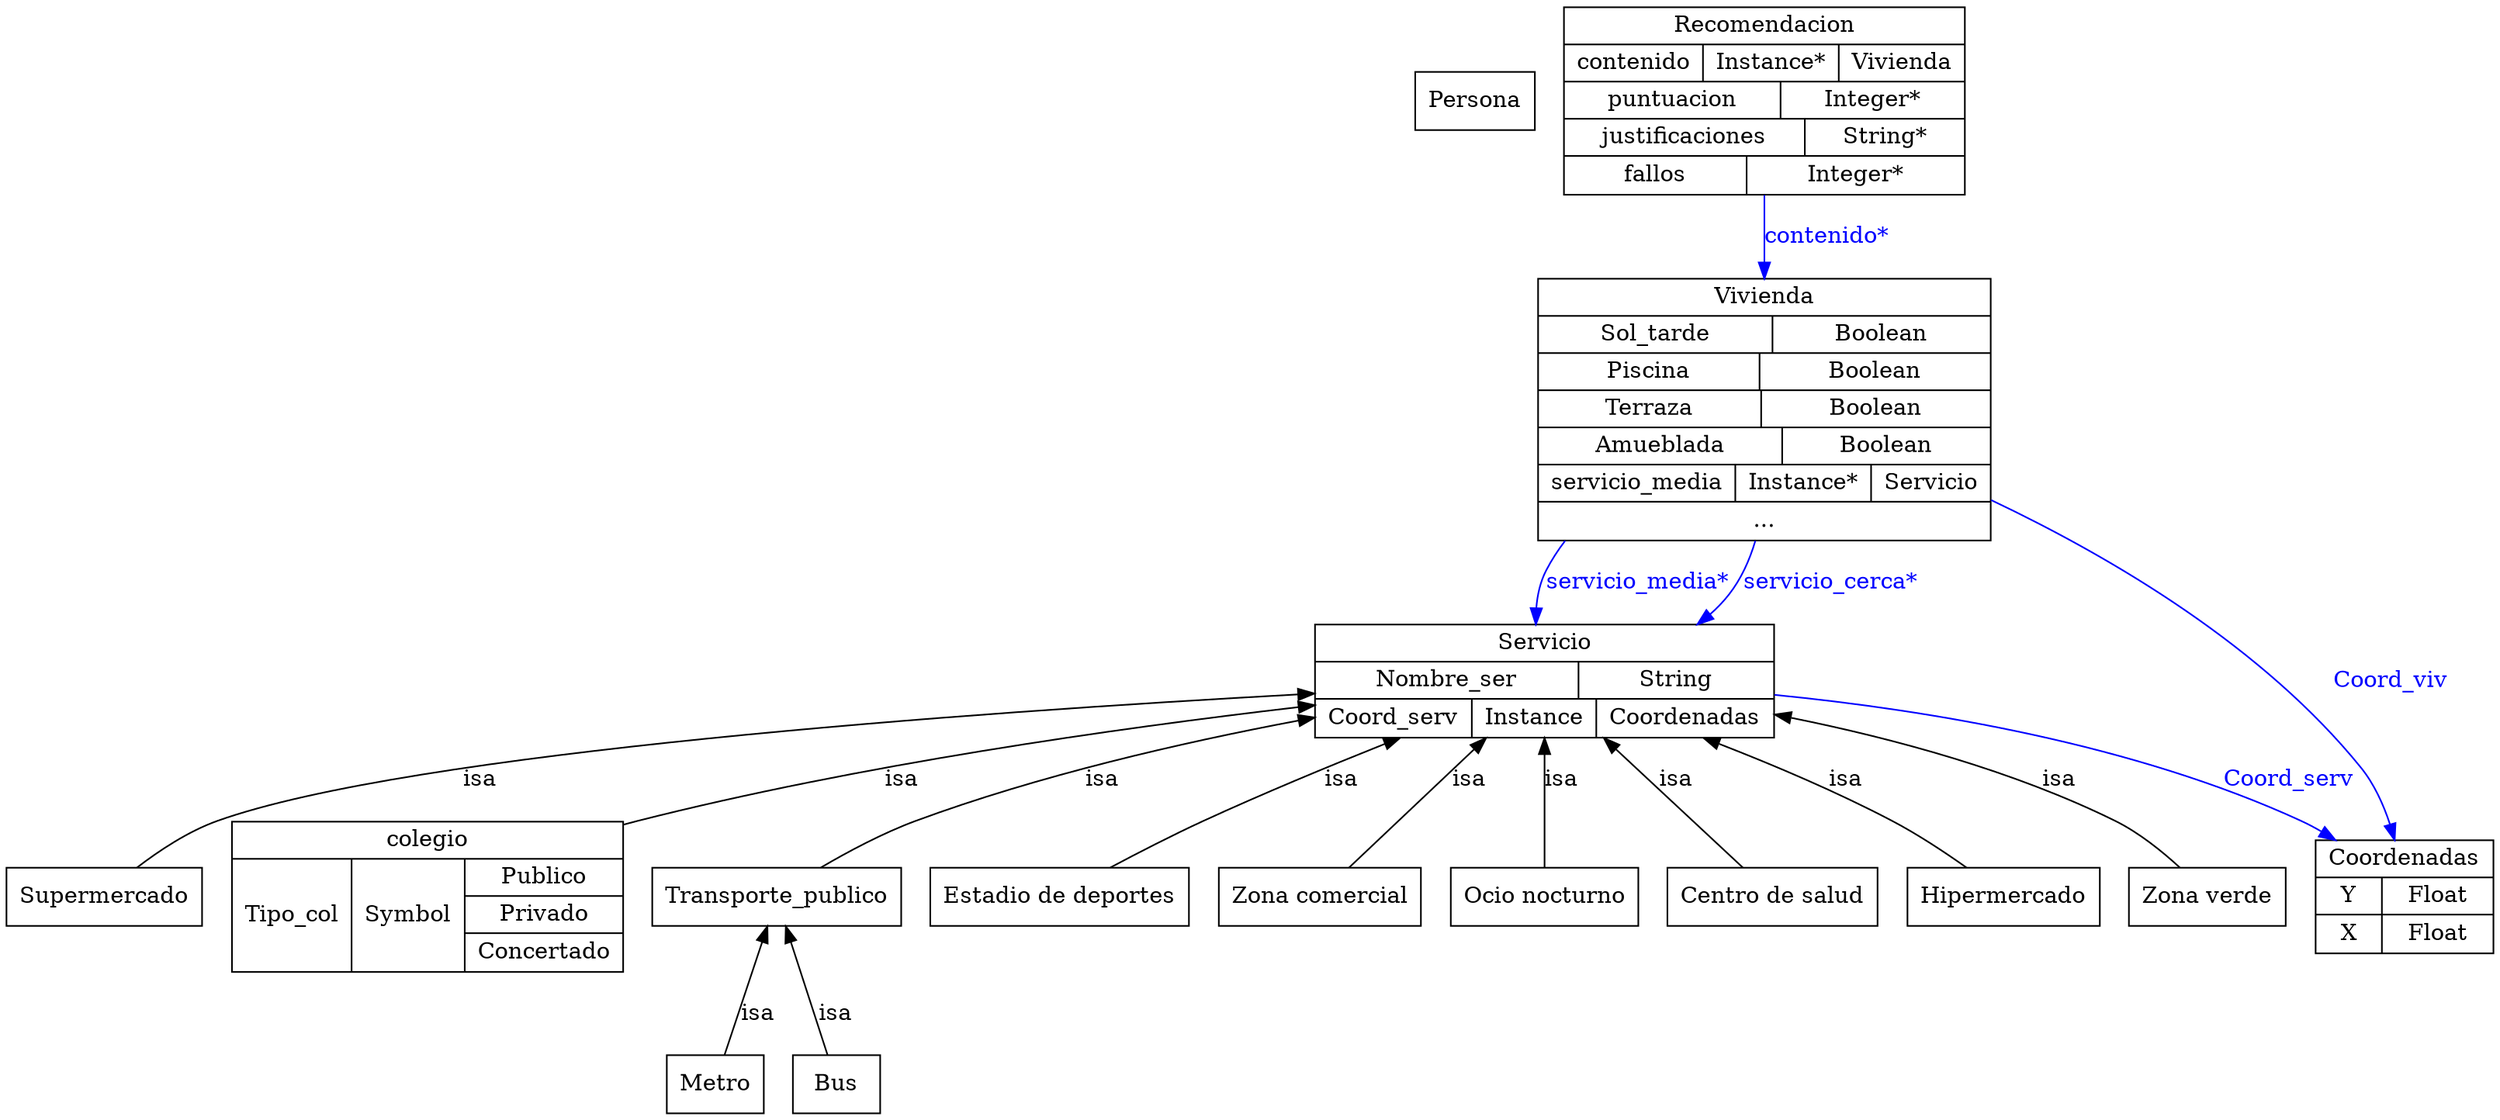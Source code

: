 digraph documentacion {
	graph [bb="0,0,1304,681"];
	node [label="\N"];
	Persona	 [color="0.0,0.0,0.0",
		fontcolor="0.0,0.0,0.0",
		height=0.5,
		label=Persona,
		pos="770,623",
		shape=box,
		width=0.86111];
	Servicio	 [color="0.0,0.0,0.0",
		fontcolor="0.0,0.0,0.0",
		height=0.97222,
		label="{Servicio|{Nombre_ser|String}|{Coord_serv|Instance|{Coordenadas}}}",
		pos="809,266",
		rects="689.5,277.5,928.5,300.5 689.5,254.5,826.5,277.5 826.5,254.5,928.5,277.5 689.5,231.5,773.5,254.5 773.5,231.5,836.5,254.5 836.5,231.5,\
928.5,254.5",
		shape=record,
		width=3.3194];
	Coordenadas	 [color="0.0,0.0,0.0",
		fontcolor="0.0,0.0,0.0",
		height=0.97222,
		label="{Coordenadas|{Y|Float}|{X|Float}}",
		pos="1258,133.5",
		rects="1212,145,1304,168 1212,122,1248,145 1248,122,1304,145 1212,99,1248,122 1248,99,1304,122",
		shape=record,
		width=1.2778];
	Servicio -> Coordenadas	 [color="0.6666667,1.0,1.0",
		fontcolor="0.6666667,1.0,1.0",
		label=Coord_serv,
		lp="1197,205.5",
		pos="e,1221.6,168.05 928.93,256.07 1010.1,246.06 1117.7,224.87 1203,180 1206.5,178.17 1209.9,176.1 1213.3,173.86",
		style=filled];
	Supermercado	 [color="0.0,0.0,0.0",
		fontcolor="0.0,0.0,0.0",
		height=0.5,
		label=Supermercado,
		pos="49,133.5",
		shape=box,
		width=1.3611];
	Servicio -> Supermercado	 [color="0.0,0.0,0.0",
		dir=back,
		fontcolor="0.0,0.0,0.0",
		label=isa,
		lp="244,205.5",
		pos="s,689.26,258.29 679.03,257.64 505.27,246.37 207.5,221.64 107,180 91.393,173.53 76.461,161.64 65.656,151.63"];
	colegio	 [color="0.0,0.0,0.0",
		fontcolor="0.0,0.0,0.0",
		height=1.2917,
		label="{colegio|{Tipo_col|Symbol|{Publico|Privado|Concertado}}}",
		pos="222,133.5",
		rects="116.5,156.5,327.5,179.5 116.5,87.5,184.5,156.5 184.5,87.5,244.5,156.5 244.5,133.5,327.5,156.5 244.5,110.5,327.5,133.5 244.5,87.5,\
327.5,110.5",
		shape=record,
		width=2.9306];
	Servicio -> colegio	 [color="0.0,0.0,0.0",
		dir=back,
		fontcolor="0.0,0.0,0.0",
		label=isa,
		lp="473,205.5",
		pos="s,689.14,250.29 679.11,248.88 583.38,235.25 450.61,212.67 337,180 333.9,179.11 330.78,178.17 327.63,177.18"];
	Transporte_publico	 [color="0.0,0.0,0.0",
		fontcolor="0.0,0.0,0.0",
		height=0.5,
		label=Transporte_publico,
		pos="410,133.5",
		shape=box,
		width=1.7778];
	Servicio -> Transporte_publico	 [color="0.0,0.0,0.0",
		dir=back,
		fontcolor="0.0,0.0,0.0",
		label=isa,
		lp="578,205.5",
		pos="s,689.2,242.86 679.13,240.61 618.15,226.79 545.35,206.82 483,180 465.44,172.45 447.19,161.07 433.33,151.59"];
	"Estadio de deportes"	 [color="0.0,0.0,0.0",
		fontcolor="0.0,0.0,0.0",
		height=0.5,
		label="Estadio de deportes",
		pos="556,133.5",
		shape=box,
		width=1.7778];
	Servicio -> "Estadio de deportes"	 [color="0.0,0.0,0.0",
		dir=back,
		fontcolor="0.0,0.0,0.0",
		label=isa,
		lp="700,205.5",
		pos="s,732.71,231.35 723.46,227.08 693.23,213.03 659.25,196.49 629,180 613,171.28 595.68,160.53 581.92,151.68"];
	"Zona comercial"	 [color="0.0,0.0,0.0",
		fontcolor="0.0,0.0,0.0",
		height=0.5,
		label="Zona comercial",
		pos="690,133.5",
		shape=box,
		width=1.4306];
	Servicio -> "Zona comercial"	 [color="0.0,0.0,0.0",
		dir=back,
		fontcolor="0.0,0.0,0.0",
		label=isa,
		lp="768,205.5",
		pos="s,778.35,231.39 771.33,223.69 749.13,199.35 722.23,169.84 705.61,151.62"];
	"Ocio nocturno"	 [color="0.0,0.0,0.0",
		fontcolor="0.0,0.0,0.0",
		height=0.5,
		label="Ocio nocturno",
		pos="809,133.5",
		shape=box,
		width=1.3611];
	Servicio -> "Ocio nocturno"	 [color="0.0,0.0,0.0",
		dir=back,
		fontcolor="0.0,0.0,0.0",
		label=isa,
		lp="817,205.5",
		pos="s,809,231.39 809,221.14 809,197.32 809,169.21 809,151.62"];
	"Centro de salud"	 [color="0.0,0.0,0.0",
		fontcolor="0.0,0.0,0.0",
		height=0.5,
		label="Centro de salud",
		pos="929,133.5",
		shape=box,
		width=1.4583];
	Servicio -> "Centro de salud"	 [color="0.0,0.0,0.0",
		dir=back,
		fontcolor="0.0,0.0,0.0",
		label=isa,
		lp="877,205.5",
		pos="s,839.9,231.39 846.69,224.01 869.13,199.6 896.43,169.92 913.26,151.62"];
	Hipermercado	 [color="0.0,0.0,0.0",
		fontcolor="0.0,0.0,0.0",
		height=0.5,
		label=Hipermercado,
		pos="1048,133.5",
		shape=box,
		width=1.3333];
	Servicio -> Hipermercado	 [color="0.0,0.0,0.0",
		dir=back,
		fontcolor="0.0,0.0,0.0",
		label=isa,
		lp="965,205.5",
		pos="s,891.79,231.32 901.24,227.04 930.7,213.59 962.92,197.42 991,180 1004.3,171.72 1018.1,160.79 1028.8,151.71"];
	"Zona verde"	 [color="0.0,0.0,0.0",
		fontcolor="0.0,0.0,0.0",
		height=0.5,
		label="Zona verde",
		pos="1154,133.5",
		shape=box,
		width=1.1111];
	Servicio -> "Zona verde"	 [color="0.0,0.0,0.0",
		dir=back,
		fontcolor="0.0,0.0,0.0",
		label=isa,
		lp="1075,205.5",
		pos="s,928.57,244.07 938.52,241.69 992.3,228.56 1053.9,208.83 1105,180 1117.9,172.69 1130.2,161.32 1139.2,151.77"];
	Recomendacion	 [color="0.0,0.0,0.0",
		fontcolor="0.0,0.0,0.0",
		height=1.6111,
		label="{Recomendacion|{contenido|Instance*|{Vivienda}}|{puntuacion|Integer*}|{justificaciones|String*}|{fallos|Integer*}}",
		pos="923,623",
		rects="819.5,657.5,1026.5,680.5 819.5,634.5,891.5,657.5 891.5,634.5,961.5,657.5 961.5,634.5,1026.5,657.5 819.5,611.5,930.5,634.5 930.5,\
611.5,1026.5,634.5 819.5,588.5,942.5,611.5 942.5,588.5,1026.5,611.5 819.5,565.5,915.5,588.5 915.5,565.5,1026.5,588.5",
		shape=record,
		width=2.875];
	Vivienda	 [color="0.0,0.0,0.0",
		fontcolor="0.0,0.0,0.0",
		height=2.25,
		label="{Vivienda|{Sol_tarde|Boolean}|{Piscina|Boolean}|{Terraza|Boolean}|{Amueblada|Boolean}|{servicio_media|Instance*|{Servicio}}|{...}}",
		pos="923,433",
		rects="806.5,490.5,1039.5,513.5 806.5,467.5,927.5,490.5 927.5,467.5,1039.5,490.5 806.5,444.5,919.5,467.5 919.5,444.5,1039.5,467.5 806.5,\
421.5,921.5,444.5 921.5,421.5,1039.5,444.5 806.5,398.5,931.5,421.5 931.5,398.5,1039.5,421.5 806.5,375.5,907.5,398.5 907.5,375.5,\
977.5,398.5 977.5,375.5,1039.5,398.5 806.5,352.5,1039.5,375.5",
		shape=record,
		width=3.2361];
	Recomendacion -> Vivienda	 [color="0.6666667,1.0,1.0",
		fontcolor="0.6666667,1.0,1.0",
		label="contenido*",
		lp="954.5,539.5",
		pos="e,923,513.8 923,565.34 923,552.29 923,538.09 923,524.02",
		style=filled];
	Vivienda -> Servicio	 [color="0.6666667,1.0,1.0",
		fontcolor="0.6666667,1.0,1.0",
		label="servicio_media*",
		lp="855.5,326.5",
		pos="e,804.17,300.59 820.61,352.3 816.55,346.46 812.96,340.36 810,334 806.65,326.81 805.02,318.69 804.42,310.65",
		style=filled];
	Vivienda -> Servicio	 [color="0.6666667,1.0,1.0",
		fontcolor="0.6666667,1.0,1.0",
		label="servicio_cerca*",
		lp="952,326.5",
		pos="e,883.2,300.74 916.56,352.41 913.11,340.49 908.13,328.89 901,319 897.99,314.83 894.54,310.94 890.78,307.34",
		style=filled];
	Vivienda -> Coordenadas	 [color="0.6666667,1.0,1.0",
		fontcolor="0.6666667,1.0,1.0",
		label=Coord_viv,
		lp="1251.5,266",
		pos="e,1253.3,168.02 1039.7,375.45 1105.8,337.88 1185.1,282.66 1235,213 1242.4,202.72 1247.4,190.09 1250.8,177.99",
		style=filled];
	Metro	 [color="0.0,0.0,0.0",
		fontcolor="0.0,0.0,0.0",
		height=0.5,
		label=Metro,
		pos="374,18",
		shape=box,
		width=0.75];
	Transporte_publico -> Metro	 [color="0.0,0.0,0.0",
		dir=back,
		fontcolor="0.0,0.0,0.0",
		label=isa,
		lp="398,61.5",
		pos="s,404.53,115.26 401.5,105.7 394.66,84.128 385.25,54.467 379.4,36.029"];
	Bus	 [color="0.0,0.0,0.0",
		fontcolor="0.0,0.0,0.0",
		height=0.5,
		label=Bus,
		pos="446,18",
		shape=box,
		width=0.75];
	Transporte_publico -> Bus	 [color="0.0,0.0,0.0",
		dir=back,
		fontcolor="0.0,0.0,0.0",
		label=isa,
		lp="443,61.5",
		pos="s,415.47,115.26 418.5,105.7 425.34,84.128 434.75,54.467 440.6,36.029"];
}
